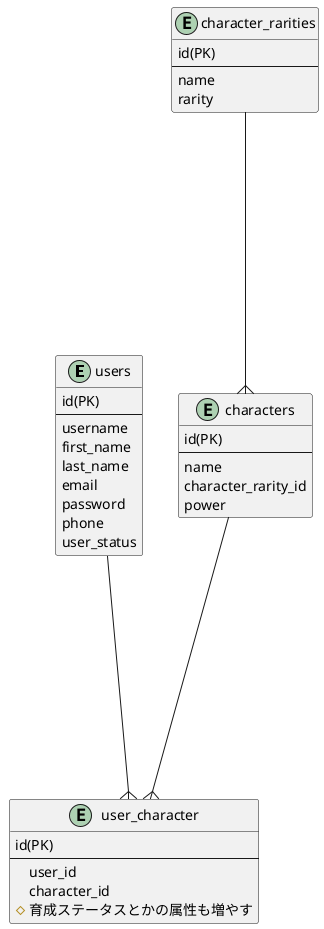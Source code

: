 @startuml
entity users {
id(PK)
--
username
first_name
last_name
email
password
phone
user_status
}

entity characters {
id(PK)
--
name
character_rarity_id
power
}

entity user_character {
id(PK)
--
user_id
character_id
# 育成ステータスとかの属性も増やす
}

entity character_rarities {
id(PK)
--
name
rarity
}

users -----{ user_character
characters -----{ user_character
character_rarities -----{ characters

@enduml